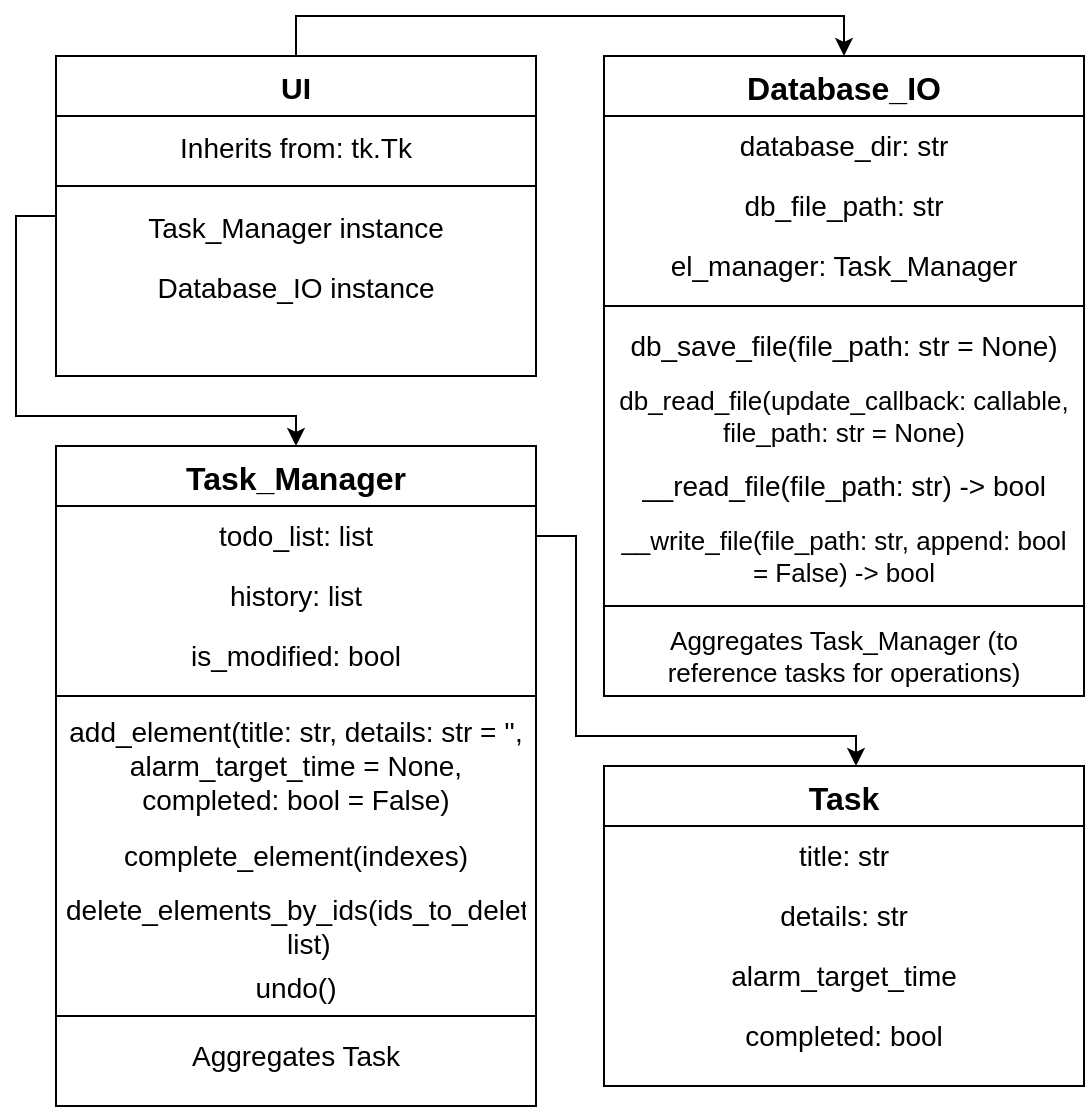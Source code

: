 <mxfile version="24.0.6" type="device" pages="2">
  <diagram name="Page-1" id="Diagram0">
    <mxGraphModel dx="1797" dy="1831" grid="1" gridSize="10" guides="1" tooltips="1" connect="1" arrows="1" fold="1" page="1" pageScale="1" pageWidth="827" pageHeight="1169" math="0" shadow="0">
      <root>
        <mxCell id="0" />
        <mxCell id="1" parent="0" />
        <mxCell id="gqGeLkBKq-FsKdNgHeA1-53" style="edgeStyle=orthogonalEdgeStyle;rounded=0;orthogonalLoop=1;jettySize=auto;html=1;exitX=0;exitY=0.5;exitDx=0;exitDy=0;entryX=0.5;entryY=0;entryDx=0;entryDy=0;fontSize=14;" parent="1" source="2" target="4" edge="1">
          <mxGeometry relative="1" as="geometry">
            <Array as="points">
              <mxPoint x="-660" y="-890" />
              <mxPoint x="-660" y="-790" />
              <mxPoint x="-520" y="-790" />
            </Array>
          </mxGeometry>
        </mxCell>
        <mxCell id="2" value="UI" style="swimlane;fontStyle=1;childLayout=stackLayout;horizontal=1;startSize=30;horizontalStack=0;resizeParent=1;resizeLast=0;collapsible=1;marginBottom=0;fontSize=15;verticalAlign=middle;" parent="1" vertex="1">
          <mxGeometry x="-640" y="-970" width="240" height="160" as="geometry" />
        </mxCell>
        <mxCell id="gqGeLkBKq-FsKdNgHeA1-8" value="Inherits from: tk.Tk" style="text;align=center;verticalAlign=middle;resizable=0;points=[];autosize=1;strokeColor=none;fillColor=none;textShadow=0;fontSize=14;" parent="2" vertex="1">
          <mxGeometry y="30" width="240" height="30" as="geometry" />
        </mxCell>
        <mxCell id="gqGeLkBKq-FsKdNgHeA1-10" value="" style="line;strokeWidth=1;rotatable=0;dashed=0;labelPosition=right;align=left;verticalAlign=middle;spacingTop=0;spacingLeft=6;points=[];portConstraint=eastwest;fontSize=14;" parent="2" vertex="1">
          <mxGeometry y="60" width="240" height="10" as="geometry" />
        </mxCell>
        <mxCell id="gqGeLkBKq-FsKdNgHeA1-11" value="Task_Manager instance" style="text;align=center;verticalAlign=middle;resizable=0;points=[];autosize=1;strokeColor=none;fillColor=none;textShadow=0;fontSize=14;" parent="2" vertex="1">
          <mxGeometry y="70" width="240" height="30" as="geometry" />
        </mxCell>
        <mxCell id="gqGeLkBKq-FsKdNgHeA1-12" value="Database_IO instance" style="text;align=center;verticalAlign=middle;resizable=0;points=[];autosize=1;strokeColor=none;fillColor=none;textShadow=0;fontSize=14;" parent="2" vertex="1">
          <mxGeometry y="100" width="240" height="30" as="geometry" />
        </mxCell>
        <mxCell id="3" value="Database_IO" style="swimlane;fontStyle=1;childLayout=stackLayout;horizontal=1;startSize=30;horizontalStack=0;resizeParent=1;resizeLast=0;collapsible=1;marginBottom=0;fontSize=16;verticalAlign=middle;" parent="1" vertex="1">
          <mxGeometry x="-366" y="-970" width="240" height="320" as="geometry" />
        </mxCell>
        <mxCell id="gqGeLkBKq-FsKdNgHeA1-14" value="database_dir: str" style="text;strokeColor=none;fillColor=none;spacingLeft=4;spacingRight=4;overflow=hidden;rotatable=0;points=[[0,0.5],[1,0.5]];portConstraint=eastwest;fontSize=14;whiteSpace=wrap;html=1;verticalAlign=middle;align=center;" parent="3" vertex="1">
          <mxGeometry y="30" width="240" height="30" as="geometry" />
        </mxCell>
        <mxCell id="gqGeLkBKq-FsKdNgHeA1-15" value="db_file_path: str" style="text;strokeColor=none;fillColor=none;spacingLeft=4;spacingRight=4;overflow=hidden;rotatable=0;points=[[0,0.5],[1,0.5]];portConstraint=eastwest;fontSize=14;whiteSpace=wrap;html=1;verticalAlign=middle;align=center;" parent="3" vertex="1">
          <mxGeometry y="60" width="240" height="30" as="geometry" />
        </mxCell>
        <mxCell id="gqGeLkBKq-FsKdNgHeA1-16" value="el_manager: Task_Manager" style="text;strokeColor=none;fillColor=none;spacingLeft=4;spacingRight=4;overflow=hidden;rotatable=0;points=[[0,0.5],[1,0.5]];portConstraint=eastwest;fontSize=14;whiteSpace=wrap;html=1;verticalAlign=middle;align=center;" parent="3" vertex="1">
          <mxGeometry y="90" width="240" height="30" as="geometry" />
        </mxCell>
        <mxCell id="gqGeLkBKq-FsKdNgHeA1-18" value="" style="line;strokeWidth=1;rotatable=0;dashed=0;labelPosition=right;align=left;verticalAlign=middle;spacingTop=0;spacingLeft=6;points=[];portConstraint=eastwest;fontSize=14;" parent="3" vertex="1">
          <mxGeometry y="120" width="240" height="10" as="geometry" />
        </mxCell>
        <mxCell id="gqGeLkBKq-FsKdNgHeA1-17" value="db_save_file(file_path: str = None)" style="text;strokeColor=none;fillColor=none;spacingLeft=4;spacingRight=4;overflow=hidden;rotatable=0;points=[[0,0.5],[1,0.5]];portConstraint=eastwest;fontSize=14;whiteSpace=wrap;html=1;verticalAlign=middle;align=center;" parent="3" vertex="1">
          <mxGeometry y="130" width="240" height="30" as="geometry" />
        </mxCell>
        <mxCell id="gqGeLkBKq-FsKdNgHeA1-19" value="db_read_file(update_callback: callable, file_path: str = None)" style="text;strokeColor=none;fillColor=none;spacingLeft=4;spacingRight=4;overflow=hidden;rotatable=0;points=[[0,0.5],[1,0.5]];portConstraint=eastwest;fontSize=13;align=center;whiteSpace=wrap;html=1;verticalAlign=middle;" parent="3" vertex="1">
          <mxGeometry y="160" width="240" height="40" as="geometry" />
        </mxCell>
        <mxCell id="gqGeLkBKq-FsKdNgHeA1-20" value="&lt;div style=&quot;font-size: 14px;&quot;&gt;__read_file(file_path: str) -&amp;gt; bool&lt;/div&gt;" style="text;strokeColor=none;fillColor=none;spacingLeft=4;spacingRight=4;overflow=hidden;rotatable=0;points=[[0,0.5],[1,0.5]];portConstraint=eastwest;fontSize=14;whiteSpace=wrap;html=1;verticalAlign=middle;align=center;" parent="3" vertex="1">
          <mxGeometry y="200" width="240" height="30" as="geometry" />
        </mxCell>
        <mxCell id="gqGeLkBKq-FsKdNgHeA1-21" value="&lt;div style=&quot;font-size: 13px;&quot;&gt;__write_file(file_path: str, append: bool = False) -&amp;gt; bool&lt;/div&gt;" style="text;strokeColor=none;fillColor=none;spacingLeft=4;spacingRight=4;overflow=hidden;rotatable=0;points=[[0,0.5],[1,0.5]];portConstraint=eastwest;fontSize=13;whiteSpace=wrap;html=1;verticalAlign=middle;align=center;" parent="3" vertex="1">
          <mxGeometry y="230" width="240" height="40" as="geometry" />
        </mxCell>
        <mxCell id="gqGeLkBKq-FsKdNgHeA1-23" value="" style="line;strokeWidth=1;rotatable=0;dashed=0;labelPosition=right;align=left;verticalAlign=middle;spacingTop=0;spacingLeft=6;points=[];portConstraint=eastwest;fontSize=14;" parent="3" vertex="1">
          <mxGeometry y="270" width="240" height="10" as="geometry" />
        </mxCell>
        <mxCell id="gqGeLkBKq-FsKdNgHeA1-22" value="&lt;div style=&quot;font-size: 13px;&quot;&gt;Aggregates Task_Manager (to reference tasks for operations)&lt;/div&gt;" style="text;strokeColor=none;fillColor=none;spacingLeft=4;spacingRight=4;overflow=hidden;rotatable=0;points=[[0,0.5],[1,0.5]];portConstraint=eastwest;fontSize=13;whiteSpace=wrap;html=1;verticalAlign=middle;align=center;" parent="3" vertex="1">
          <mxGeometry y="280" width="240" height="40" as="geometry" />
        </mxCell>
        <mxCell id="4" value="Task_Manager" style="swimlane;fontStyle=1;childLayout=stackLayout;horizontal=1;startSize=30;horizontalStack=0;resizeParent=1;resizeLast=0;collapsible=1;marginBottom=0;fontSize=16;verticalAlign=middle;" parent="1" vertex="1">
          <mxGeometry x="-640" y="-775" width="240" height="330" as="geometry" />
        </mxCell>
        <mxCell id="gqGeLkBKq-FsKdNgHeA1-13" value="todo_list: list" style="text;strokeColor=none;fillColor=none;spacingLeft=4;spacingRight=4;overflow=hidden;rotatable=0;points=[[0,0.5],[1,0.5]];portConstraint=eastwest;fontSize=14;whiteSpace=wrap;html=1;verticalAlign=middle;align=center;" parent="4" vertex="1">
          <mxGeometry y="30" width="240" height="30" as="geometry" />
        </mxCell>
        <mxCell id="gqGeLkBKq-FsKdNgHeA1-24" value="&lt;div style=&quot;font-size: 14px;&quot;&gt;history: list&lt;/div&gt;" style="text;strokeColor=none;fillColor=none;spacingLeft=4;spacingRight=4;overflow=hidden;rotatable=0;points=[[0,0.5],[1,0.5]];portConstraint=eastwest;fontSize=14;whiteSpace=wrap;html=1;verticalAlign=middle;align=center;" parent="4" vertex="1">
          <mxGeometry y="60" width="240" height="30" as="geometry" />
        </mxCell>
        <mxCell id="gqGeLkBKq-FsKdNgHeA1-25" value="&lt;div style=&quot;font-size: 14px;&quot;&gt;is_modified: bool&lt;/div&gt;" style="text;strokeColor=none;fillColor=none;spacingLeft=4;spacingRight=4;overflow=hidden;rotatable=0;points=[[0,0.5],[1,0.5]];portConstraint=eastwest;fontSize=14;whiteSpace=wrap;html=1;verticalAlign=middle;align=center;" parent="4" vertex="1">
          <mxGeometry y="90" width="240" height="30" as="geometry" />
        </mxCell>
        <mxCell id="gqGeLkBKq-FsKdNgHeA1-27" value="" style="line;strokeWidth=1;rotatable=0;dashed=0;labelPosition=right;align=left;verticalAlign=middle;spacingTop=0;spacingLeft=6;points=[];portConstraint=eastwest;fontSize=14;" parent="4" vertex="1">
          <mxGeometry y="120" width="240" height="10" as="geometry" />
        </mxCell>
        <mxCell id="gqGeLkBKq-FsKdNgHeA1-28" value="add_element(title: str, details: str = &#39;&#39;, alarm_target_time = None, completed: bool = False)" style="text;strokeColor=none;fillColor=none;spacingLeft=4;spacingRight=4;overflow=hidden;rotatable=0;points=[[0,0.5],[1,0.5]];portConstraint=eastwest;fontSize=14;whiteSpace=wrap;html=1;verticalAlign=middle;align=center;" parent="4" vertex="1">
          <mxGeometry y="130" width="240" height="60" as="geometry" />
        </mxCell>
        <mxCell id="gqGeLkBKq-FsKdNgHeA1-29" value="complete_element(indexes)" style="text;strokeColor=none;fillColor=none;spacingLeft=4;spacingRight=4;overflow=hidden;rotatable=0;points=[[0,0.5],[1,0.5]];portConstraint=eastwest;fontSize=14;whiteSpace=wrap;html=1;verticalAlign=middle;align=center;" parent="4" vertex="1">
          <mxGeometry y="190" width="240" height="30" as="geometry" />
        </mxCell>
        <mxCell id="gqGeLkBKq-FsKdNgHeA1-37" value="delete_elements_by_ids(ids_to_delete: list)" style="text;strokeColor=none;fillColor=none;spacingLeft=4;spacingRight=4;overflow=hidden;rotatable=0;points=[[0,0.5],[1,0.5]];portConstraint=eastwest;fontSize=14;whiteSpace=wrap;html=1;verticalAlign=middle;align=center;" parent="4" vertex="1">
          <mxGeometry y="220" width="240" height="40" as="geometry" />
        </mxCell>
        <mxCell id="gqGeLkBKq-FsKdNgHeA1-46" value="undo()" style="text;strokeColor=none;fillColor=none;spacingLeft=4;spacingRight=4;overflow=hidden;rotatable=0;points=[[0,0.5],[1,0.5]];portConstraint=eastwest;fontSize=14;whiteSpace=wrap;html=1;verticalAlign=middle;align=center;" parent="4" vertex="1">
          <mxGeometry y="260" width="240" height="20" as="geometry" />
        </mxCell>
        <mxCell id="gqGeLkBKq-FsKdNgHeA1-48" value="" style="line;strokeWidth=1;rotatable=0;dashed=0;labelPosition=right;align=left;verticalAlign=middle;spacingTop=0;spacingLeft=6;points=[];portConstraint=eastwest;fontSize=14;" parent="4" vertex="1">
          <mxGeometry y="280" width="240" height="10" as="geometry" />
        </mxCell>
        <mxCell id="gqGeLkBKq-FsKdNgHeA1-47" value="Aggregates Task" style="text;strokeColor=none;fillColor=none;spacingLeft=4;spacingRight=4;overflow=hidden;rotatable=0;points=[[0,0.5],[1,0.5]];portConstraint=eastwest;fontSize=14;whiteSpace=wrap;html=1;verticalAlign=middle;align=center;" parent="4" vertex="1">
          <mxGeometry y="290" width="240" height="30" as="geometry" />
        </mxCell>
        <mxCell id="5" value="Task" style="swimlane;fontStyle=1;childLayout=stackLayout;horizontal=1;startSize=30;horizontalStack=0;resizeParent=1;resizeLast=0;collapsible=1;marginBottom=0;fontSize=16;verticalAlign=middle;" parent="1" vertex="1">
          <mxGeometry x="-366" y="-615" width="240" height="160" as="geometry" />
        </mxCell>
        <mxCell id="gqGeLkBKq-FsKdNgHeA1-49" value="title: str" style="text;strokeColor=none;fillColor=none;spacingLeft=4;spacingRight=4;overflow=hidden;rotatable=0;points=[[0,0.5],[1,0.5]];portConstraint=eastwest;fontSize=14;whiteSpace=wrap;html=1;align=center;" parent="5" vertex="1">
          <mxGeometry y="30" width="240" height="30" as="geometry" />
        </mxCell>
        <mxCell id="gqGeLkBKq-FsKdNgHeA1-50" value="details: str" style="text;strokeColor=none;fillColor=none;spacingLeft=4;spacingRight=4;overflow=hidden;rotatable=0;points=[[0,0.5],[1,0.5]];portConstraint=eastwest;fontSize=14;whiteSpace=wrap;html=1;align=center;" parent="5" vertex="1">
          <mxGeometry y="60" width="240" height="30" as="geometry" />
        </mxCell>
        <mxCell id="gqGeLkBKq-FsKdNgHeA1-51" value="alarm_target_time" style="text;strokeColor=none;fillColor=none;spacingLeft=4;spacingRight=4;overflow=hidden;rotatable=0;points=[[0,0.5],[1,0.5]];portConstraint=eastwest;fontSize=14;whiteSpace=wrap;html=1;align=center;" parent="5" vertex="1">
          <mxGeometry y="90" width="240" height="30" as="geometry" />
        </mxCell>
        <mxCell id="gqGeLkBKq-FsKdNgHeA1-52" value="completed: bool" style="text;strokeColor=none;fillColor=none;spacingLeft=4;spacingRight=4;overflow=hidden;rotatable=0;points=[[0,0.5],[1,0.5]];portConstraint=eastwest;fontSize=14;whiteSpace=wrap;html=1;align=center;" parent="5" vertex="1">
          <mxGeometry y="120" width="240" height="30" as="geometry" />
        </mxCell>
        <mxCell id="6" value="" style="edgeStyle=orthogonalEdgeStyle;rounded=0;orthogonalLoop=1;jettySize=auto;html=1;entryX=0.5;entryY=0;entryDx=0;entryDy=0;verticalAlign=middle;exitX=0.5;exitY=0;exitDx=0;exitDy=0;fontSize=14;" parent="1" source="2" target="3" edge="1">
          <mxGeometry width="50" height="50" relative="1" as="geometry" />
        </mxCell>
        <mxCell id="8" value="" style="edgeStyle=orthogonalEdgeStyle;rounded=0;orthogonalLoop=1;jettySize=auto;html=1;verticalAlign=middle;fontSize=14;" parent="1" source="gqGeLkBKq-FsKdNgHeA1-13" target="5" edge="1">
          <mxGeometry width="50" height="50" relative="1" as="geometry">
            <Array as="points">
              <mxPoint x="-380" y="-730" />
              <mxPoint x="-380" y="-630" />
              <mxPoint x="-240" y="-630" />
            </Array>
          </mxGeometry>
        </mxCell>
      </root>
    </mxGraphModel>
  </diagram>
  <diagram id="dIc2WbzS7FpJ2C80xBVy" name="Page-2">
    <mxGraphModel dx="1018" dy="695" grid="1" gridSize="10" guides="1" tooltips="1" connect="1" arrows="1" fold="1" page="1" pageScale="1" pageWidth="827" pageHeight="1169" math="0" shadow="0">
      <root>
        <mxCell id="0" />
        <mxCell id="1" parent="0" />
      </root>
    </mxGraphModel>
  </diagram>
</mxfile>
